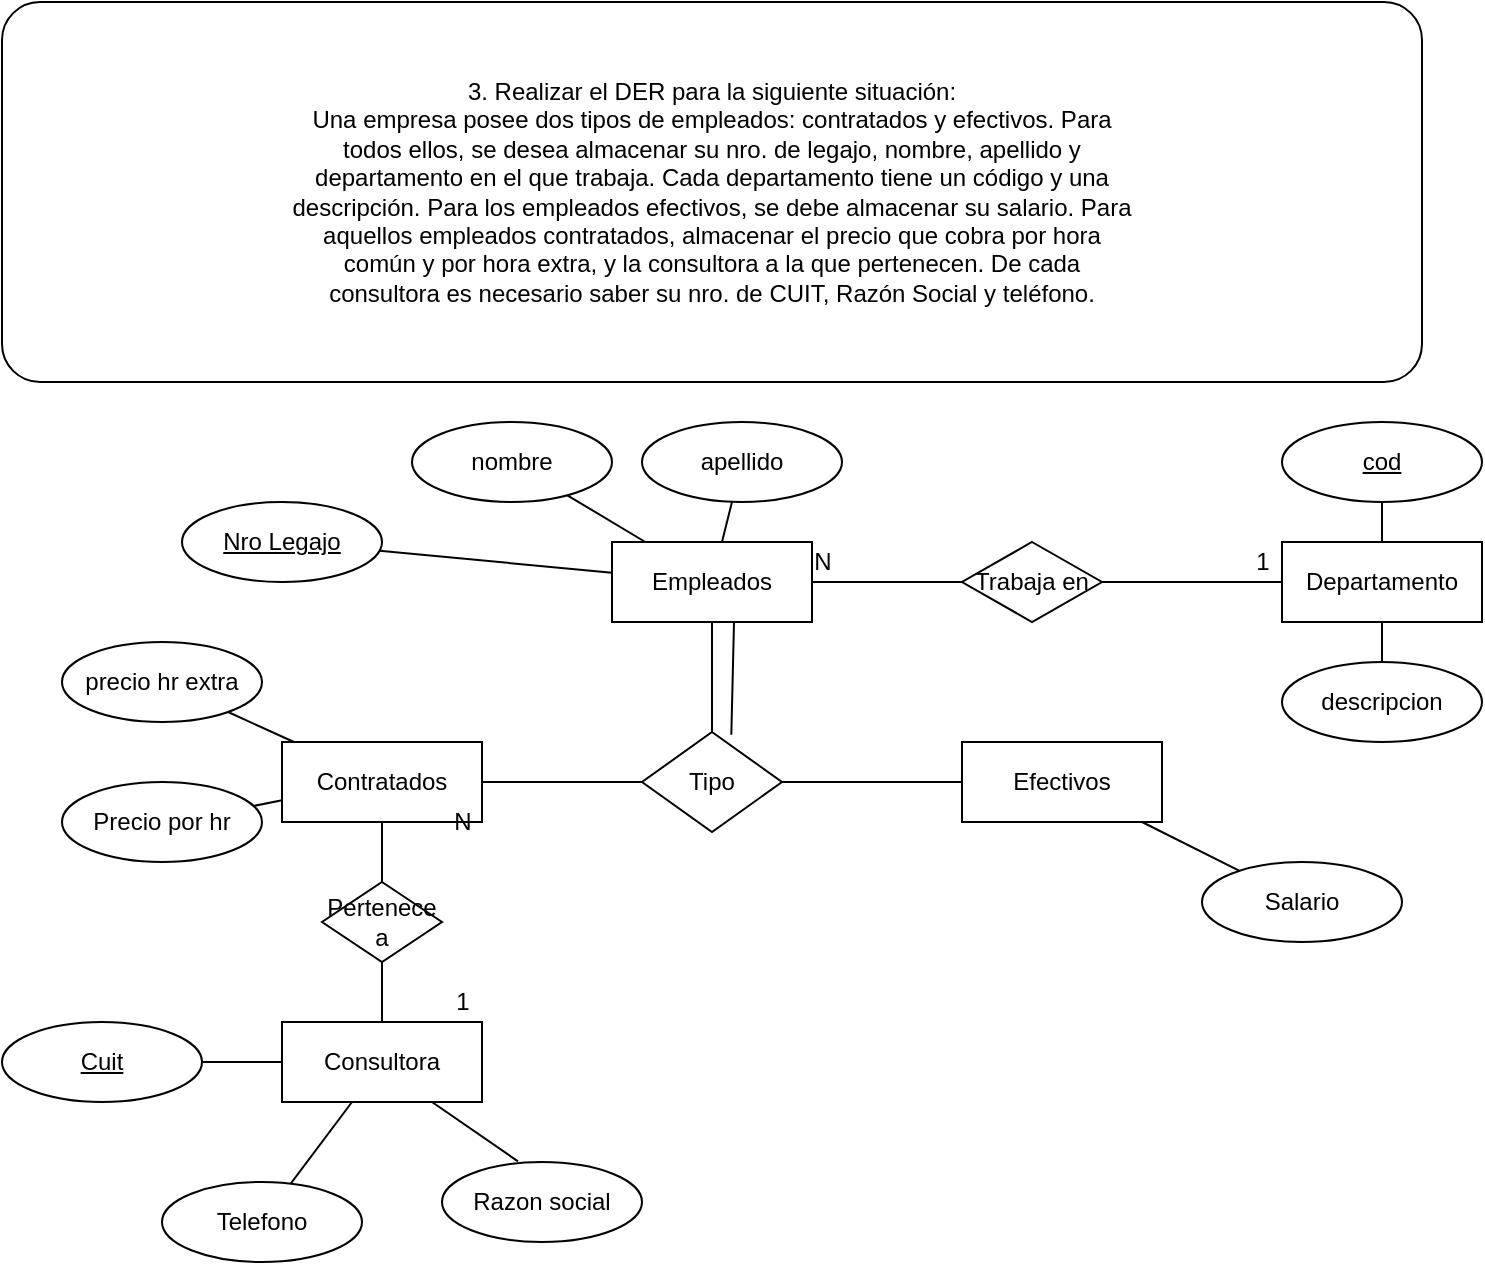 <mxfile version="14.6.1" type="device"><diagram id="B-LT89y_vVxm-VcCIJSD" name="Page-1"><mxGraphModel dx="782" dy="412" grid="1" gridSize="10" guides="1" tooltips="1" connect="1" arrows="1" fold="1" page="1" pageScale="1" pageWidth="827" pageHeight="1169" math="0" shadow="0"><root><mxCell id="0"/><mxCell id="1" parent="0"/><mxCell id="DFoRTI6pr9hdEAMpYQMe-2" value="Entity" style="rounded=1;arcSize=10;whiteSpace=wrap;html=1;align=center;" vertex="1" parent="1"><mxGeometry x="120" y="150" width="100" height="40" as="geometry"/></mxCell><mxCell id="DFoRTI6pr9hdEAMpYQMe-3" value="3. Realizar el DER para la siguiente situación:&lt;br/&gt;Una empresa posee dos tipos de empleados: contratados y efectivos. Para&lt;br/&gt;todos ellos, se desea almacenar su nro. de legajo, nombre, apellido y&lt;br/&gt;departamento en el que trabaja. Cada departamento tiene un código y una&lt;br/&gt;descripción. Para los empleados efectivos, se debe almacenar su salario. Para&lt;br/&gt;aquellos empleados contratados, almacenar el precio que cobra por hora&lt;br/&gt;común y por hora extra, y la consultora a la que pertenecen. De cada&lt;br/&gt;consultora es necesario saber su nro. de CUIT, Razón Social y teléfono.&lt;br/&gt;" style="rounded=1;arcSize=10;whiteSpace=wrap;html=1;align=center;" vertex="1" parent="1"><mxGeometry x="30" y="20" width="710" height="190" as="geometry"/></mxCell><mxCell id="DFoRTI6pr9hdEAMpYQMe-4" value="Empleados" style="whiteSpace=wrap;html=1;align=center;" vertex="1" parent="1"><mxGeometry x="335" y="290" width="100" height="40" as="geometry"/></mxCell><mxCell id="DFoRTI6pr9hdEAMpYQMe-5" value="Contratados" style="whiteSpace=wrap;html=1;align=center;" vertex="1" parent="1"><mxGeometry x="170" y="390" width="100" height="40" as="geometry"/></mxCell><mxCell id="DFoRTI6pr9hdEAMpYQMe-6" value="Efectivos" style="whiteSpace=wrap;html=1;align=center;" vertex="1" parent="1"><mxGeometry x="510" y="390" width="100" height="40" as="geometry"/></mxCell><mxCell id="DFoRTI6pr9hdEAMpYQMe-8" value="Nro Legajo" style="ellipse;whiteSpace=wrap;html=1;align=center;fontStyle=4;" vertex="1" parent="1"><mxGeometry x="120" y="270" width="100" height="40" as="geometry"/></mxCell><mxCell id="DFoRTI6pr9hdEAMpYQMe-9" value="nombre" style="ellipse;whiteSpace=wrap;html=1;align=center;" vertex="1" parent="1"><mxGeometry x="235" y="230" width="100" height="40" as="geometry"/></mxCell><mxCell id="DFoRTI6pr9hdEAMpYQMe-12" value="apellido" style="ellipse;whiteSpace=wrap;html=1;align=center;" vertex="1" parent="1"><mxGeometry x="350" y="230" width="100" height="40" as="geometry"/></mxCell><mxCell id="DFoRTI6pr9hdEAMpYQMe-14" value="cod" style="ellipse;whiteSpace=wrap;html=1;align=center;fontStyle=4;" vertex="1" parent="1"><mxGeometry x="670" y="230" width="100" height="40" as="geometry"/></mxCell><mxCell id="DFoRTI6pr9hdEAMpYQMe-15" value="descripcion" style="ellipse;whiteSpace=wrap;html=1;align=center;" vertex="1" parent="1"><mxGeometry x="670" y="350" width="100" height="40" as="geometry"/></mxCell><mxCell id="DFoRTI6pr9hdEAMpYQMe-18" value="Salario" style="ellipse;whiteSpace=wrap;html=1;align=center;" vertex="1" parent="1"><mxGeometry x="630" y="450" width="100" height="40" as="geometry"/></mxCell><mxCell id="DFoRTI6pr9hdEAMpYQMe-19" value="Precio por hr" style="ellipse;whiteSpace=wrap;html=1;align=center;" vertex="1" parent="1"><mxGeometry x="60" y="410" width="100" height="40" as="geometry"/></mxCell><mxCell id="DFoRTI6pr9hdEAMpYQMe-20" value="precio hr extra" style="ellipse;whiteSpace=wrap;html=1;align=center;" vertex="1" parent="1"><mxGeometry x="60" y="340" width="100" height="40" as="geometry"/></mxCell><mxCell id="DFoRTI6pr9hdEAMpYQMe-23" value="Cuit" style="ellipse;whiteSpace=wrap;html=1;align=center;fontStyle=4;" vertex="1" parent="1"><mxGeometry x="30" y="530" width="100" height="40" as="geometry"/></mxCell><mxCell id="DFoRTI6pr9hdEAMpYQMe-24" value="Razon social" style="ellipse;whiteSpace=wrap;html=1;align=center;" vertex="1" parent="1"><mxGeometry x="250" y="600" width="100" height="40" as="geometry"/></mxCell><mxCell id="DFoRTI6pr9hdEAMpYQMe-25" value="Telefono" style="ellipse;whiteSpace=wrap;html=1;align=center;" vertex="1" parent="1"><mxGeometry x="110" y="610" width="100" height="40" as="geometry"/></mxCell><mxCell id="DFoRTI6pr9hdEAMpYQMe-26" value="" style="endArrow=none;html=1;rounded=0;" edge="1" parent="1" source="DFoRTI6pr9hdEAMpYQMe-8" target="DFoRTI6pr9hdEAMpYQMe-4"><mxGeometry relative="1" as="geometry"><mxPoint x="310" y="390" as="sourcePoint"/><mxPoint x="470" y="390" as="targetPoint"/></mxGeometry></mxCell><mxCell id="DFoRTI6pr9hdEAMpYQMe-27" value="" style="endArrow=none;html=1;rounded=0;" edge="1" parent="1" source="DFoRTI6pr9hdEAMpYQMe-9" target="DFoRTI6pr9hdEAMpYQMe-4"><mxGeometry relative="1" as="geometry"><mxPoint x="310" y="390" as="sourcePoint"/><mxPoint x="470" y="390" as="targetPoint"/></mxGeometry></mxCell><mxCell id="DFoRTI6pr9hdEAMpYQMe-28" value="" style="endArrow=none;html=1;rounded=0;" edge="1" parent="1" source="DFoRTI6pr9hdEAMpYQMe-12" target="DFoRTI6pr9hdEAMpYQMe-4"><mxGeometry relative="1" as="geometry"><mxPoint x="310" y="390" as="sourcePoint"/><mxPoint x="470" y="390" as="targetPoint"/></mxGeometry></mxCell><mxCell id="DFoRTI6pr9hdEAMpYQMe-30" value="" style="endArrow=none;html=1;rounded=0;" edge="1" parent="1" source="DFoRTI6pr9hdEAMpYQMe-44" target="DFoRTI6pr9hdEAMpYQMe-14"><mxGeometry relative="1" as="geometry"><mxPoint x="580" y="278" as="sourcePoint"/><mxPoint x="470" y="390" as="targetPoint"/></mxGeometry></mxCell><mxCell id="DFoRTI6pr9hdEAMpYQMe-31" value="" style="endArrow=none;html=1;rounded=0;" edge="1" parent="1" source="DFoRTI6pr9hdEAMpYQMe-15" target="DFoRTI6pr9hdEAMpYQMe-44"><mxGeometry relative="1" as="geometry"><mxPoint x="310" y="390" as="sourcePoint"/><mxPoint x="586.667" y="297.18" as="targetPoint"/></mxGeometry></mxCell><mxCell id="DFoRTI6pr9hdEAMpYQMe-32" value="" style="endArrow=none;html=1;rounded=0;" edge="1" parent="1" source="DFoRTI6pr9hdEAMpYQMe-34" target="DFoRTI6pr9hdEAMpYQMe-4"><mxGeometry relative="1" as="geometry"><mxPoint x="385" y="390" as="sourcePoint"/><mxPoint x="470" y="390" as="targetPoint"/></mxGeometry></mxCell><mxCell id="DFoRTI6pr9hdEAMpYQMe-33" value="" style="endArrow=none;html=1;rounded=0;startArrow=none;" edge="1" parent="1" source="DFoRTI6pr9hdEAMpYQMe-34" target="DFoRTI6pr9hdEAMpYQMe-6"><mxGeometry relative="1" as="geometry"><mxPoint x="310" y="390" as="sourcePoint"/><mxPoint x="470" y="390" as="targetPoint"/></mxGeometry></mxCell><mxCell id="DFoRTI6pr9hdEAMpYQMe-34" value="Tipo" style="shape=rhombus;perimeter=rhombusPerimeter;whiteSpace=wrap;html=1;align=center;" vertex="1" parent="1"><mxGeometry x="350" y="385" width="70" height="50" as="geometry"/></mxCell><mxCell id="DFoRTI6pr9hdEAMpYQMe-35" value="" style="endArrow=none;html=1;rounded=0;" edge="1" parent="1" source="DFoRTI6pr9hdEAMpYQMe-5" target="DFoRTI6pr9hdEAMpYQMe-34"><mxGeometry relative="1" as="geometry"><mxPoint x="270" y="410" as="sourcePoint"/><mxPoint x="510" y="410" as="targetPoint"/></mxGeometry></mxCell><mxCell id="DFoRTI6pr9hdEAMpYQMe-36" value="" style="endArrow=none;html=1;rounded=0;" edge="1" parent="1" source="DFoRTI6pr9hdEAMpYQMe-6" target="DFoRTI6pr9hdEAMpYQMe-18"><mxGeometry relative="1" as="geometry"><mxPoint x="310" y="420" as="sourcePoint"/><mxPoint x="470" y="420" as="targetPoint"/></mxGeometry></mxCell><mxCell id="DFoRTI6pr9hdEAMpYQMe-38" value="" style="endArrow=none;html=1;rounded=0;" edge="1" parent="1" source="DFoRTI6pr9hdEAMpYQMe-20" target="DFoRTI6pr9hdEAMpYQMe-5"><mxGeometry relative="1" as="geometry"><mxPoint x="310" y="420" as="sourcePoint"/><mxPoint x="470" y="420" as="targetPoint"/></mxGeometry></mxCell><mxCell id="DFoRTI6pr9hdEAMpYQMe-39" value="" style="endArrow=none;html=1;rounded=0;" edge="1" parent="1" source="DFoRTI6pr9hdEAMpYQMe-19" target="DFoRTI6pr9hdEAMpYQMe-5"><mxGeometry relative="1" as="geometry"><mxPoint x="310" y="420" as="sourcePoint"/><mxPoint x="470" y="420" as="targetPoint"/></mxGeometry></mxCell><mxCell id="DFoRTI6pr9hdEAMpYQMe-40" value="" style="endArrow=none;html=1;rounded=0;entryX=0.5;entryY=1;entryDx=0;entryDy=0;startArrow=none;" edge="1" parent="1" source="DFoRTI6pr9hdEAMpYQMe-53" target="DFoRTI6pr9hdEAMpYQMe-5"><mxGeometry relative="1" as="geometry"><mxPoint x="358.585" y="503.019" as="sourcePoint"/><mxPoint x="470" y="420" as="targetPoint"/></mxGeometry></mxCell><mxCell id="DFoRTI6pr9hdEAMpYQMe-42" value="" style="endArrow=none;html=1;rounded=0;" edge="1" parent="1" source="DFoRTI6pr9hdEAMpYQMe-51" target="DFoRTI6pr9hdEAMpYQMe-25"><mxGeometry relative="1" as="geometry"><mxPoint x="385" y="540" as="sourcePoint"/><mxPoint x="470" y="420" as="targetPoint"/></mxGeometry></mxCell><mxCell id="DFoRTI6pr9hdEAMpYQMe-43" value="" style="endArrow=none;html=1;rounded=0;exitX=0.38;exitY=-0.008;exitDx=0;exitDy=0;exitPerimeter=0;entryX=0.75;entryY=1;entryDx=0;entryDy=0;" edge="1" parent="1" source="DFoRTI6pr9hdEAMpYQMe-24" target="DFoRTI6pr9hdEAMpYQMe-51"><mxGeometry relative="1" as="geometry"><mxPoint x="310" y="420" as="sourcePoint"/><mxPoint x="435" y="520" as="targetPoint"/></mxGeometry></mxCell><mxCell id="DFoRTI6pr9hdEAMpYQMe-44" value="Departamento" style="whiteSpace=wrap;html=1;align=center;" vertex="1" parent="1"><mxGeometry x="670" y="290" width="100" height="40" as="geometry"/></mxCell><mxCell id="DFoRTI6pr9hdEAMpYQMe-45" value="" style="endArrow=none;html=1;rounded=0;startArrow=none;" edge="1" parent="1" source="DFoRTI6pr9hdEAMpYQMe-46" target="DFoRTI6pr9hdEAMpYQMe-44"><mxGeometry relative="1" as="geometry"><mxPoint x="300" y="400" as="sourcePoint"/><mxPoint x="460" y="400" as="targetPoint"/></mxGeometry></mxCell><mxCell id="DFoRTI6pr9hdEAMpYQMe-46" value="Trabaja en" style="shape=rhombus;perimeter=rhombusPerimeter;whiteSpace=wrap;html=1;align=center;" vertex="1" parent="1"><mxGeometry x="510" y="290" width="70" height="40" as="geometry"/></mxCell><mxCell id="DFoRTI6pr9hdEAMpYQMe-47" value="" style="endArrow=none;html=1;rounded=0;" edge="1" parent="1" source="DFoRTI6pr9hdEAMpYQMe-4" target="DFoRTI6pr9hdEAMpYQMe-46"><mxGeometry relative="1" as="geometry"><mxPoint x="435" y="310" as="sourcePoint"/><mxPoint x="670" y="310" as="targetPoint"/></mxGeometry></mxCell><mxCell id="DFoRTI6pr9hdEAMpYQMe-48" value="N" style="text;html=1;align=center;verticalAlign=middle;resizable=0;points=[];autosize=1;strokeColor=none;" vertex="1" parent="1"><mxGeometry x="430" y="290" width="20" height="20" as="geometry"/></mxCell><mxCell id="DFoRTI6pr9hdEAMpYQMe-49" value="1" style="text;html=1;align=center;verticalAlign=middle;resizable=0;points=[];autosize=1;strokeColor=none;" vertex="1" parent="1"><mxGeometry x="650" y="290" width="20" height="20" as="geometry"/></mxCell><mxCell id="DFoRTI6pr9hdEAMpYQMe-51" value="Consultora" style="whiteSpace=wrap;html=1;align=center;" vertex="1" parent="1"><mxGeometry x="170" y="530" width="100" height="40" as="geometry"/></mxCell><mxCell id="DFoRTI6pr9hdEAMpYQMe-52" value="" style="endArrow=none;html=1;rounded=0;" edge="1" parent="1" source="DFoRTI6pr9hdEAMpYQMe-23" target="DFoRTI6pr9hdEAMpYQMe-51"><mxGeometry relative="1" as="geometry"><mxPoint x="128.794" y="545.633" as="sourcePoint"/><mxPoint x="337.731" y="526.52" as="targetPoint"/></mxGeometry></mxCell><mxCell id="DFoRTI6pr9hdEAMpYQMe-55" value="" style="endArrow=none;html=1;rounded=0;exitX=0.61;exitY=1.008;exitDx=0;exitDy=0;exitPerimeter=0;entryX=0.638;entryY=0.027;entryDx=0;entryDy=0;entryPerimeter=0;" edge="1" parent="1" source="DFoRTI6pr9hdEAMpYQMe-4" target="DFoRTI6pr9hdEAMpYQMe-34"><mxGeometry relative="1" as="geometry"><mxPoint x="300" y="450" as="sourcePoint"/><mxPoint x="460" y="450" as="targetPoint"/></mxGeometry></mxCell><mxCell id="DFoRTI6pr9hdEAMpYQMe-56" value="N" style="text;html=1;align=center;verticalAlign=middle;resizable=0;points=[];autosize=1;strokeColor=none;" vertex="1" parent="1"><mxGeometry x="250" y="420" width="20" height="20" as="geometry"/></mxCell><mxCell id="DFoRTI6pr9hdEAMpYQMe-57" value="1" style="text;html=1;align=center;verticalAlign=middle;resizable=0;points=[];autosize=1;strokeColor=none;" vertex="1" parent="1"><mxGeometry x="250" y="510" width="20" height="20" as="geometry"/></mxCell><mxCell id="DFoRTI6pr9hdEAMpYQMe-53" value="Pertenece a" style="shape=rhombus;perimeter=rhombusPerimeter;whiteSpace=wrap;html=1;align=center;" vertex="1" parent="1"><mxGeometry x="190" y="460" width="60" height="40" as="geometry"/></mxCell><mxCell id="DFoRTI6pr9hdEAMpYQMe-60" value="" style="endArrow=none;html=1;rounded=0;entryX=0.5;entryY=1;entryDx=0;entryDy=0;" edge="1" parent="1" source="DFoRTI6pr9hdEAMpYQMe-51" target="DFoRTI6pr9hdEAMpYQMe-53"><mxGeometry relative="1" as="geometry"><mxPoint x="220" y="530" as="sourcePoint"/><mxPoint x="220" y="430" as="targetPoint"/></mxGeometry></mxCell></root></mxGraphModel></diagram></mxfile>